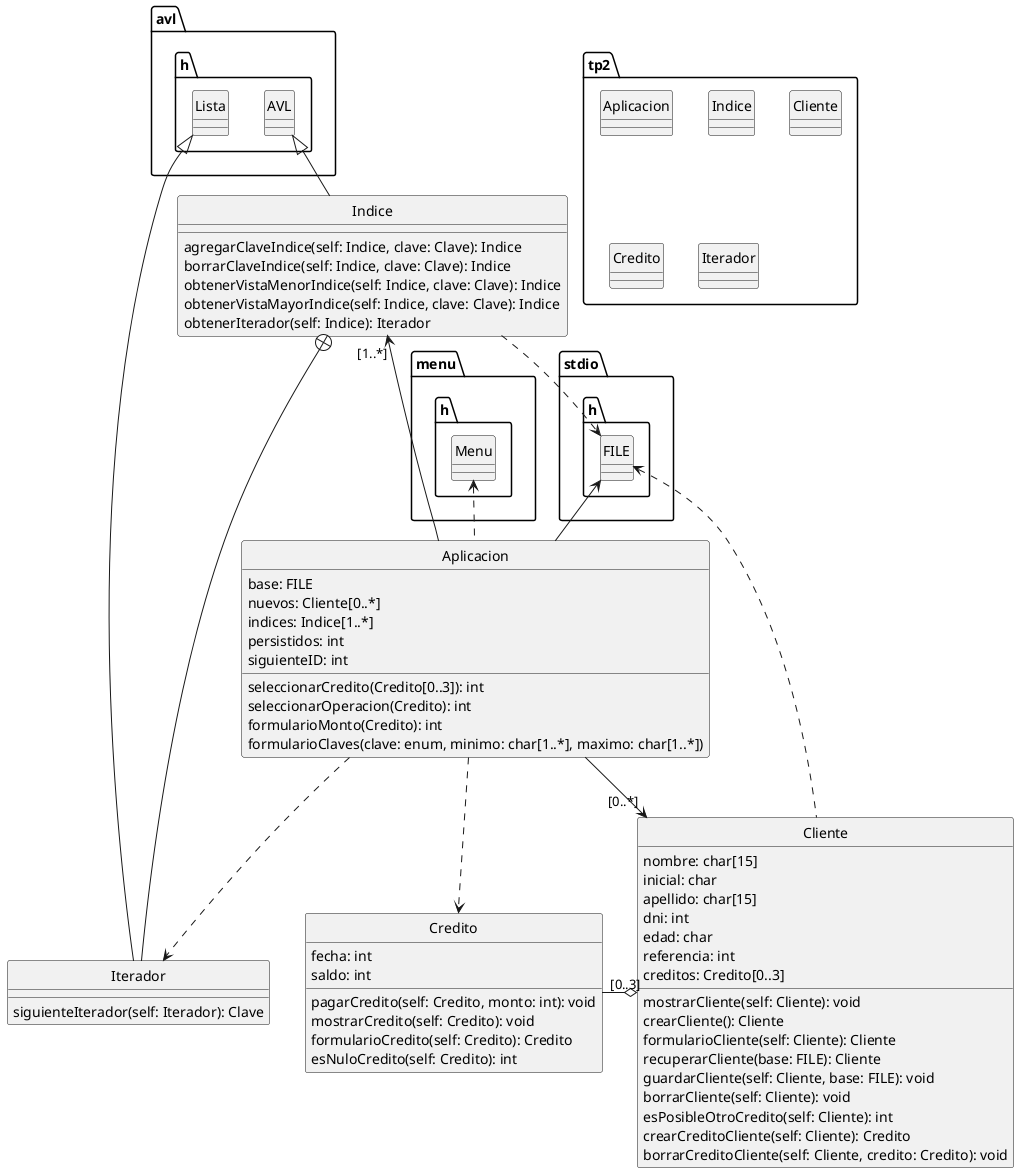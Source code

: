 @startuml

package tp2 <<Folder>> {
    class Aplicacion
    class Indice
    class Cliente
    class Credito
    class Iterador
}

package stdio.h <<Folder>> {
    class FILE
}

package avl.h <<Folder>> {
    class AVL
    class Lista
}

package menu.h <<Folder>> {
    class Menu
}

class Aplicacion {
	base: FILE
	nuevos: Cliente[0..*]
	indices: Indice[1..*]
	persistidos: int
	siguienteID: int
	seleccionarCredito(Credito[0..3]): int
	seleccionarOperacion(Credito): int
	formularioMonto(Credito): int
	formularioClaves(clave: enum, minimo: char[1..*], maximo: char[1..*])
}

class Cliente {
	nombre: char[15]
 	inicial: char
	apellido: char[15]
	dni: int
	edad: char
	referencia: int
	creditos: Credito[0..3]
	mostrarCliente(self: Cliente): void
	crearCliente(): Cliente
	formularioCliente(self: Cliente): Cliente
	recuperarCliente(base: FILE): Cliente
	guardarCliente(self: Cliente, base: FILE): void
	borrarCliente(self: Cliente): void
	esPosibleOtroCredito(self: Cliente): int
	crearCreditoCliente(self: Cliente): Credito
	borrarCreditoCliente(self: Cliente, credito: Credito): void
}

class Credito {
	fecha: int
  	saldo: int
	pagarCredito(self: Credito, monto: int): void
	mostrarCredito(self: Credito): void
	formularioCredito(self: Credito): Credito
	esNuloCredito(self: Credito): int
}

class Indice {
    agregarClaveIndice(self: Indice, clave: Clave): Indice
    borrarClaveIndice(self: Indice, clave: Clave): Indice
    obtenerVistaMenorIndice(self: Indice, clave: Clave): Indice
    obtenerVistaMayorIndice(self: Indice, clave: Clave): Indice
    obtenerIterador(self: Indice): Iterador
}

class Iterador {
	siguienteIterador(self: Iterador): Clave
}

Aplicacion .up.> Menu
Aplicacion -left-> "[1..*]" Indice
Aplicacion -up-> FILE
Aplicacion --> "[0..*]" Cliente
Aplicacion ..> Credito
Cliente o-left- "[0..3]" Credito
Cliente .up.> FILE
Indice ..> FILE
Indice -up-|> AVL
Indice +-down- Iterador
Iterador -up-|> Lista
Aplicacion ..> Iterador

hide class circle

@enduml
